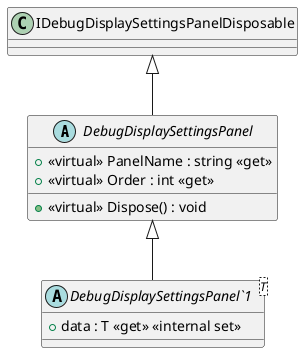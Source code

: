 @startuml
abstract class DebugDisplaySettingsPanel {
    + <<virtual>> PanelName : string <<get>>
    + <<virtual>> Order : int <<get>>
    + <<virtual>> Dispose() : void
}
abstract class "DebugDisplaySettingsPanel`1"<T> {
    + data : T <<get>> <<internal set>>
}
IDebugDisplaySettingsPanelDisposable <|-- DebugDisplaySettingsPanel
DebugDisplaySettingsPanel <|-- "DebugDisplaySettingsPanel`1"
@enduml
